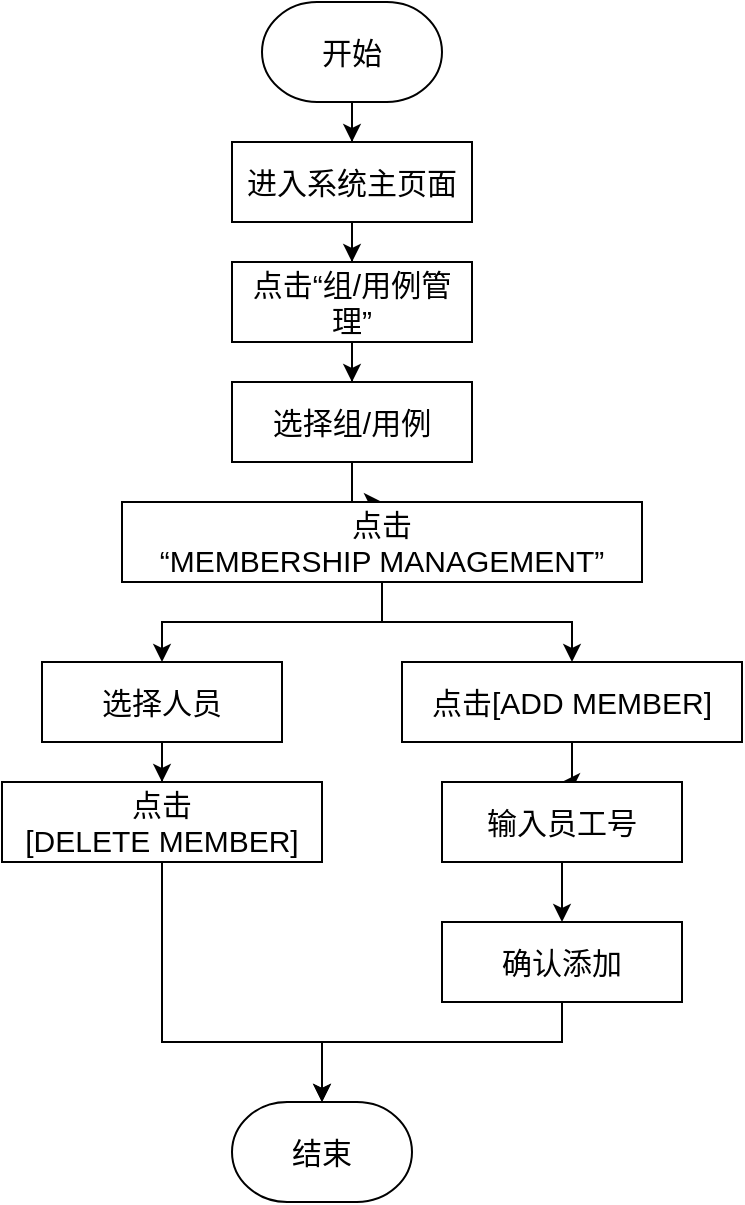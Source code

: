 <mxfile version="14.6.10" type="github">
  <diagram id="S1iM3ITEzwRbxfh6hCQ_" name="第 1 页">
    <mxGraphModel dx="1422" dy="706" grid="1" gridSize="10" guides="1" tooltips="1" connect="1" arrows="1" fold="1" page="1" pageScale="1" pageWidth="827" pageHeight="1169" math="0" shadow="0">
      <root>
        <mxCell id="0" />
        <mxCell id="1" parent="0" />
        <mxCell id="ol9vjWlkQ87jJtS6Bt6q-12" style="edgeStyle=orthogonalEdgeStyle;rounded=0;orthogonalLoop=1;jettySize=auto;html=1;exitX=0.5;exitY=1;exitDx=0;exitDy=0;exitPerimeter=0;" parent="1" source="ol9vjWlkQ87jJtS6Bt6q-1" target="ol9vjWlkQ87jJtS6Bt6q-2" edge="1">
          <mxGeometry relative="1" as="geometry" />
        </mxCell>
        <mxCell id="ol9vjWlkQ87jJtS6Bt6q-1" value="开始" style="strokeWidth=1;html=1;shape=mxgraph.flowchart.terminator;whiteSpace=wrap;rounded=1;glass=0;fontSize=15;" parent="1" vertex="1">
          <mxGeometry x="250" y="80" width="90" height="50" as="geometry" />
        </mxCell>
        <mxCell id="ol9vjWlkQ87jJtS6Bt6q-14" style="edgeStyle=orthogonalEdgeStyle;rounded=0;orthogonalLoop=1;jettySize=auto;html=1;exitX=0.5;exitY=1;exitDx=0;exitDy=0;" parent="1" source="ol9vjWlkQ87jJtS6Bt6q-2" target="ol9vjWlkQ87jJtS6Bt6q-3" edge="1">
          <mxGeometry relative="1" as="geometry" />
        </mxCell>
        <mxCell id="ol9vjWlkQ87jJtS6Bt6q-2" value="&lt;font style=&quot;font-size: 15px&quot;&gt;进入系统主页面&lt;/font&gt;" style="rounded=0;whiteSpace=wrap;html=1;" parent="1" vertex="1">
          <mxGeometry x="235" y="150" width="120" height="40" as="geometry" />
        </mxCell>
        <mxCell id="ol9vjWlkQ87jJtS6Bt6q-15" style="edgeStyle=orthogonalEdgeStyle;rounded=0;orthogonalLoop=1;jettySize=auto;html=1;exitX=0.5;exitY=1;exitDx=0;exitDy=0;" parent="1" source="ol9vjWlkQ87jJtS6Bt6q-3" target="ol9vjWlkQ87jJtS6Bt6q-4" edge="1">
          <mxGeometry relative="1" as="geometry" />
        </mxCell>
        <mxCell id="ol9vjWlkQ87jJtS6Bt6q-3" value="&lt;font style=&quot;font-size: 15px&quot;&gt;点击“组/用例管理”&lt;/font&gt;" style="rounded=0;whiteSpace=wrap;html=1;" parent="1" vertex="1">
          <mxGeometry x="235" y="210" width="120" height="40" as="geometry" />
        </mxCell>
        <mxCell id="ol9vjWlkQ87jJtS6Bt6q-16" style="edgeStyle=orthogonalEdgeStyle;rounded=0;orthogonalLoop=1;jettySize=auto;html=1;exitX=0.5;exitY=1;exitDx=0;exitDy=0;" parent="1" source="ol9vjWlkQ87jJtS6Bt6q-4" target="ol9vjWlkQ87jJtS6Bt6q-5" edge="1">
          <mxGeometry relative="1" as="geometry" />
        </mxCell>
        <mxCell id="ol9vjWlkQ87jJtS6Bt6q-4" value="&lt;font style=&quot;font-size: 15px&quot;&gt;选择组/用例&lt;/font&gt;" style="rounded=0;whiteSpace=wrap;html=1;" parent="1" vertex="1">
          <mxGeometry x="235" y="270" width="120" height="40" as="geometry" />
        </mxCell>
        <mxCell id="ol9vjWlkQ87jJtS6Bt6q-17" style="edgeStyle=orthogonalEdgeStyle;rounded=0;orthogonalLoop=1;jettySize=auto;html=1;exitX=0.5;exitY=1;exitDx=0;exitDy=0;" parent="1" source="ol9vjWlkQ87jJtS6Bt6q-5" target="ol9vjWlkQ87jJtS6Bt6q-9" edge="1">
          <mxGeometry relative="1" as="geometry" />
        </mxCell>
        <mxCell id="ol9vjWlkQ87jJtS6Bt6q-18" style="edgeStyle=orthogonalEdgeStyle;rounded=0;orthogonalLoop=1;jettySize=auto;html=1;exitX=0.5;exitY=1;exitDx=0;exitDy=0;" parent="1" source="ol9vjWlkQ87jJtS6Bt6q-5" target="ol9vjWlkQ87jJtS6Bt6q-7" edge="1">
          <mxGeometry relative="1" as="geometry" />
        </mxCell>
        <mxCell id="ol9vjWlkQ87jJtS6Bt6q-5" value="&lt;font style=&quot;font-size: 15px&quot;&gt;点击&lt;br&gt;“MEMBERSHIP MANAGEMENT”&lt;/font&gt;" style="rounded=0;whiteSpace=wrap;html=1;" parent="1" vertex="1">
          <mxGeometry x="180" y="330" width="260" height="40" as="geometry" />
        </mxCell>
        <mxCell id="ol9vjWlkQ87jJtS6Bt6q-22" style="edgeStyle=orthogonalEdgeStyle;rounded=0;orthogonalLoop=1;jettySize=auto;html=1;exitX=0.5;exitY=1;exitDx=0;exitDy=0;" parent="1" source="ol9vjWlkQ87jJtS6Bt6q-6" target="ol9vjWlkQ87jJtS6Bt6q-11" edge="1">
          <mxGeometry relative="1" as="geometry">
            <Array as="points">
              <mxPoint x="200" y="600" />
              <mxPoint x="280" y="600" />
            </Array>
          </mxGeometry>
        </mxCell>
        <mxCell id="ol9vjWlkQ87jJtS6Bt6q-6" value="&lt;font style=&quot;font-size: 15px&quot;&gt;点击&lt;br&gt;[DELETE MEMBER]&lt;/font&gt;" style="rounded=0;whiteSpace=wrap;html=1;" parent="1" vertex="1">
          <mxGeometry x="120" y="470" width="160" height="40" as="geometry" />
        </mxCell>
        <mxCell id="ol9vjWlkQ87jJtS6Bt6q-20" style="edgeStyle=orthogonalEdgeStyle;rounded=0;orthogonalLoop=1;jettySize=auto;html=1;exitX=0.5;exitY=1;exitDx=0;exitDy=0;" parent="1" source="ol9vjWlkQ87jJtS6Bt6q-7" target="ol9vjWlkQ87jJtS6Bt6q-8" edge="1">
          <mxGeometry relative="1" as="geometry" />
        </mxCell>
        <mxCell id="ol9vjWlkQ87jJtS6Bt6q-7" value="&lt;font style=&quot;font-size: 15px&quot;&gt;点击[ADD MEMBER]&lt;/font&gt;" style="rounded=0;whiteSpace=wrap;html=1;" parent="1" vertex="1">
          <mxGeometry x="320" y="410" width="170" height="40" as="geometry" />
        </mxCell>
        <mxCell id="ol9vjWlkQ87jJtS6Bt6q-21" style="edgeStyle=orthogonalEdgeStyle;rounded=0;orthogonalLoop=1;jettySize=auto;html=1;exitX=0.5;exitY=1;exitDx=0;exitDy=0;" parent="1" source="ol9vjWlkQ87jJtS6Bt6q-8" target="ol9vjWlkQ87jJtS6Bt6q-10" edge="1">
          <mxGeometry relative="1" as="geometry" />
        </mxCell>
        <mxCell id="ol9vjWlkQ87jJtS6Bt6q-8" value="&lt;font style=&quot;font-size: 15px&quot;&gt;输入员工号&lt;/font&gt;" style="rounded=0;whiteSpace=wrap;html=1;" parent="1" vertex="1">
          <mxGeometry x="340" y="470" width="120" height="40" as="geometry" />
        </mxCell>
        <mxCell id="ol9vjWlkQ87jJtS6Bt6q-19" style="edgeStyle=orthogonalEdgeStyle;rounded=0;orthogonalLoop=1;jettySize=auto;html=1;exitX=0.5;exitY=1;exitDx=0;exitDy=0;" parent="1" source="ol9vjWlkQ87jJtS6Bt6q-9" target="ol9vjWlkQ87jJtS6Bt6q-6" edge="1">
          <mxGeometry relative="1" as="geometry" />
        </mxCell>
        <mxCell id="ol9vjWlkQ87jJtS6Bt6q-9" value="&lt;font style=&quot;font-size: 15px&quot;&gt;选择人员&lt;/font&gt;" style="rounded=0;whiteSpace=wrap;html=1;" parent="1" vertex="1">
          <mxGeometry x="140" y="410" width="120" height="40" as="geometry" />
        </mxCell>
        <mxCell id="ol9vjWlkQ87jJtS6Bt6q-23" style="edgeStyle=orthogonalEdgeStyle;rounded=0;orthogonalLoop=1;jettySize=auto;html=1;" parent="1" source="ol9vjWlkQ87jJtS6Bt6q-10" target="ol9vjWlkQ87jJtS6Bt6q-11" edge="1">
          <mxGeometry relative="1" as="geometry">
            <mxPoint x="400" y="583" as="sourcePoint" />
            <mxPoint x="280" y="633" as="targetPoint" />
            <Array as="points">
              <mxPoint x="400" y="600" />
              <mxPoint x="280" y="600" />
            </Array>
          </mxGeometry>
        </mxCell>
        <mxCell id="ol9vjWlkQ87jJtS6Bt6q-10" value="&lt;font style=&quot;font-size: 15px&quot;&gt;确认添加&lt;/font&gt;" style="rounded=0;whiteSpace=wrap;html=1;" parent="1" vertex="1">
          <mxGeometry x="340" y="540" width="120" height="40" as="geometry" />
        </mxCell>
        <mxCell id="ol9vjWlkQ87jJtS6Bt6q-11" value="结束" style="strokeWidth=1;html=1;shape=mxgraph.flowchart.terminator;whiteSpace=wrap;rounded=1;glass=0;fontSize=15;" parent="1" vertex="1">
          <mxGeometry x="235" y="630" width="90" height="50" as="geometry" />
        </mxCell>
      </root>
    </mxGraphModel>
  </diagram>
</mxfile>

